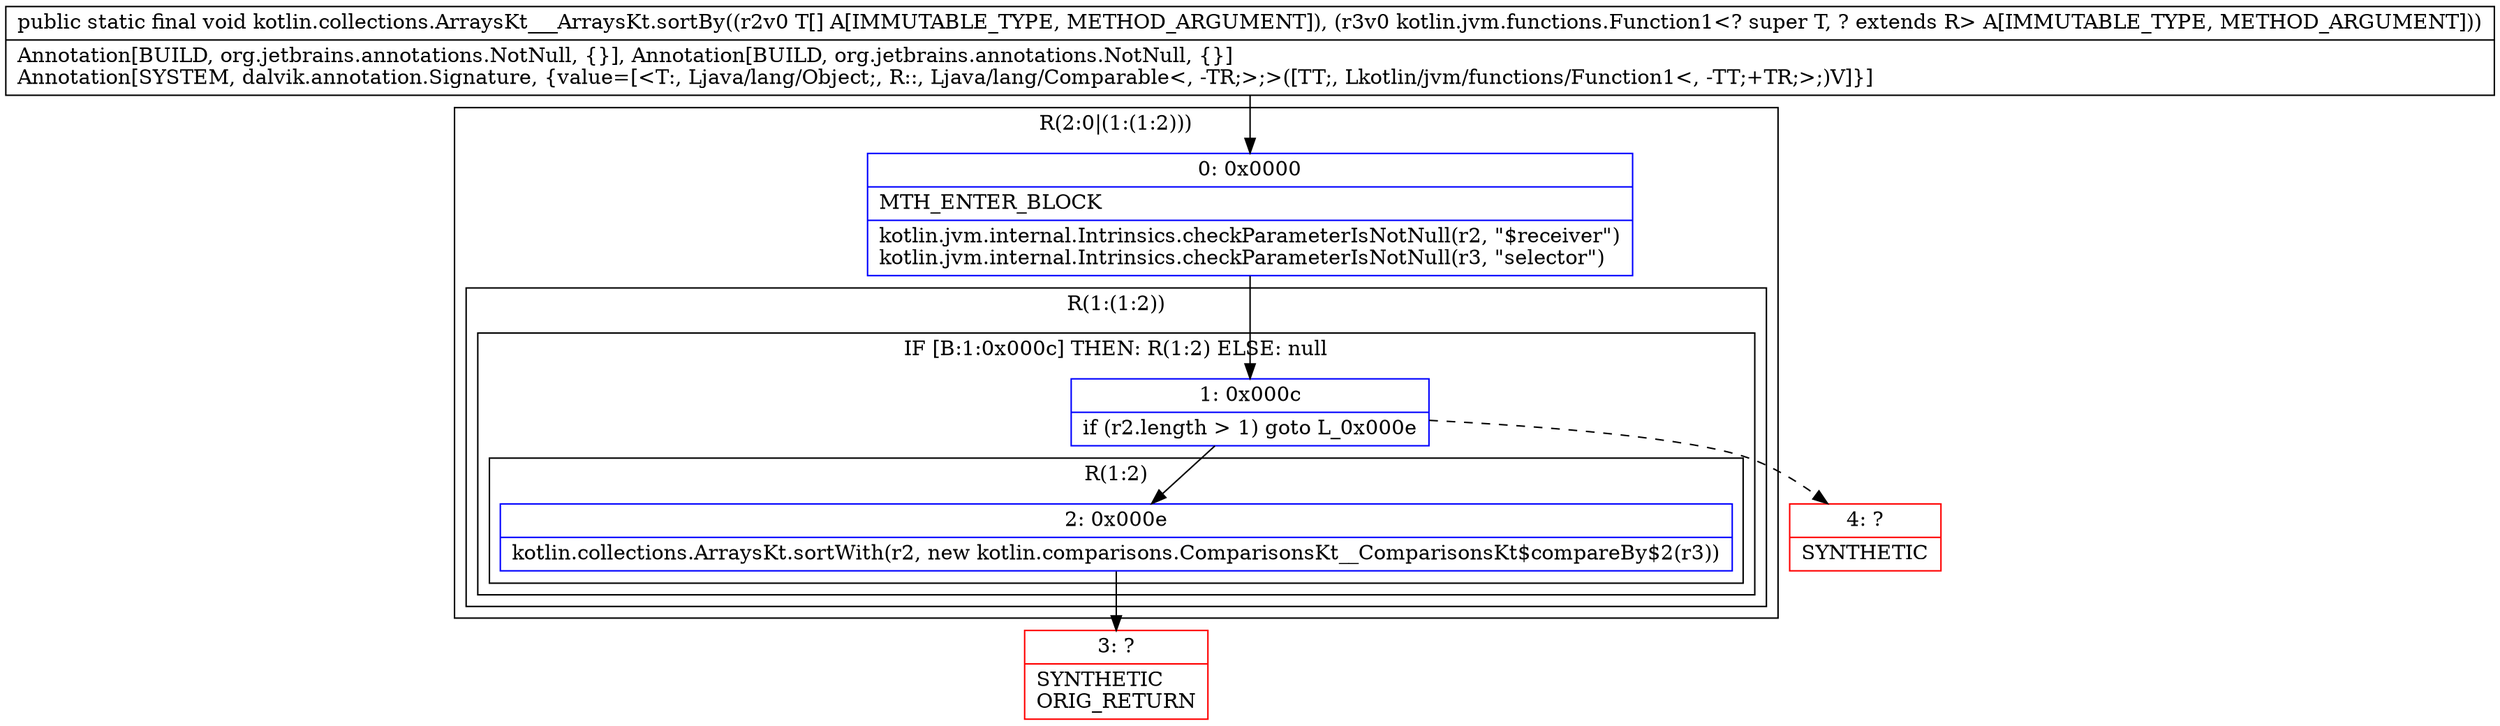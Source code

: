 digraph "CFG forkotlin.collections.ArraysKt___ArraysKt.sortBy([Ljava\/lang\/Object;Lkotlin\/jvm\/functions\/Function1;)V" {
subgraph cluster_Region_1379000106 {
label = "R(2:0|(1:(1:2)))";
node [shape=record,color=blue];
Node_0 [shape=record,label="{0\:\ 0x0000|MTH_ENTER_BLOCK\l|kotlin.jvm.internal.Intrinsics.checkParameterIsNotNull(r2, \"$receiver\")\lkotlin.jvm.internal.Intrinsics.checkParameterIsNotNull(r3, \"selector\")\l}"];
subgraph cluster_Region_1106983380 {
label = "R(1:(1:2))";
node [shape=record,color=blue];
subgraph cluster_IfRegion_1204355813 {
label = "IF [B:1:0x000c] THEN: R(1:2) ELSE: null";
node [shape=record,color=blue];
Node_1 [shape=record,label="{1\:\ 0x000c|if (r2.length \> 1) goto L_0x000e\l}"];
subgraph cluster_Region_2092350050 {
label = "R(1:2)";
node [shape=record,color=blue];
Node_2 [shape=record,label="{2\:\ 0x000e|kotlin.collections.ArraysKt.sortWith(r2, new kotlin.comparisons.ComparisonsKt__ComparisonsKt$compareBy$2(r3))\l}"];
}
}
}
}
Node_3 [shape=record,color=red,label="{3\:\ ?|SYNTHETIC\lORIG_RETURN\l}"];
Node_4 [shape=record,color=red,label="{4\:\ ?|SYNTHETIC\l}"];
MethodNode[shape=record,label="{public static final void kotlin.collections.ArraysKt___ArraysKt.sortBy((r2v0 T[] A[IMMUTABLE_TYPE, METHOD_ARGUMENT]), (r3v0 kotlin.jvm.functions.Function1\<? super T, ? extends R\> A[IMMUTABLE_TYPE, METHOD_ARGUMENT]))  | Annotation[BUILD, org.jetbrains.annotations.NotNull, \{\}], Annotation[BUILD, org.jetbrains.annotations.NotNull, \{\}]\lAnnotation[SYSTEM, dalvik.annotation.Signature, \{value=[\<T:, Ljava\/lang\/Object;, R::, Ljava\/lang\/Comparable\<, \-TR;\>;\>([TT;, Lkotlin\/jvm\/functions\/Function1\<, \-TT;+TR;\>;)V]\}]\l}"];
MethodNode -> Node_0;
Node_0 -> Node_1;
Node_1 -> Node_2;
Node_1 -> Node_4[style=dashed];
Node_2 -> Node_3;
}

